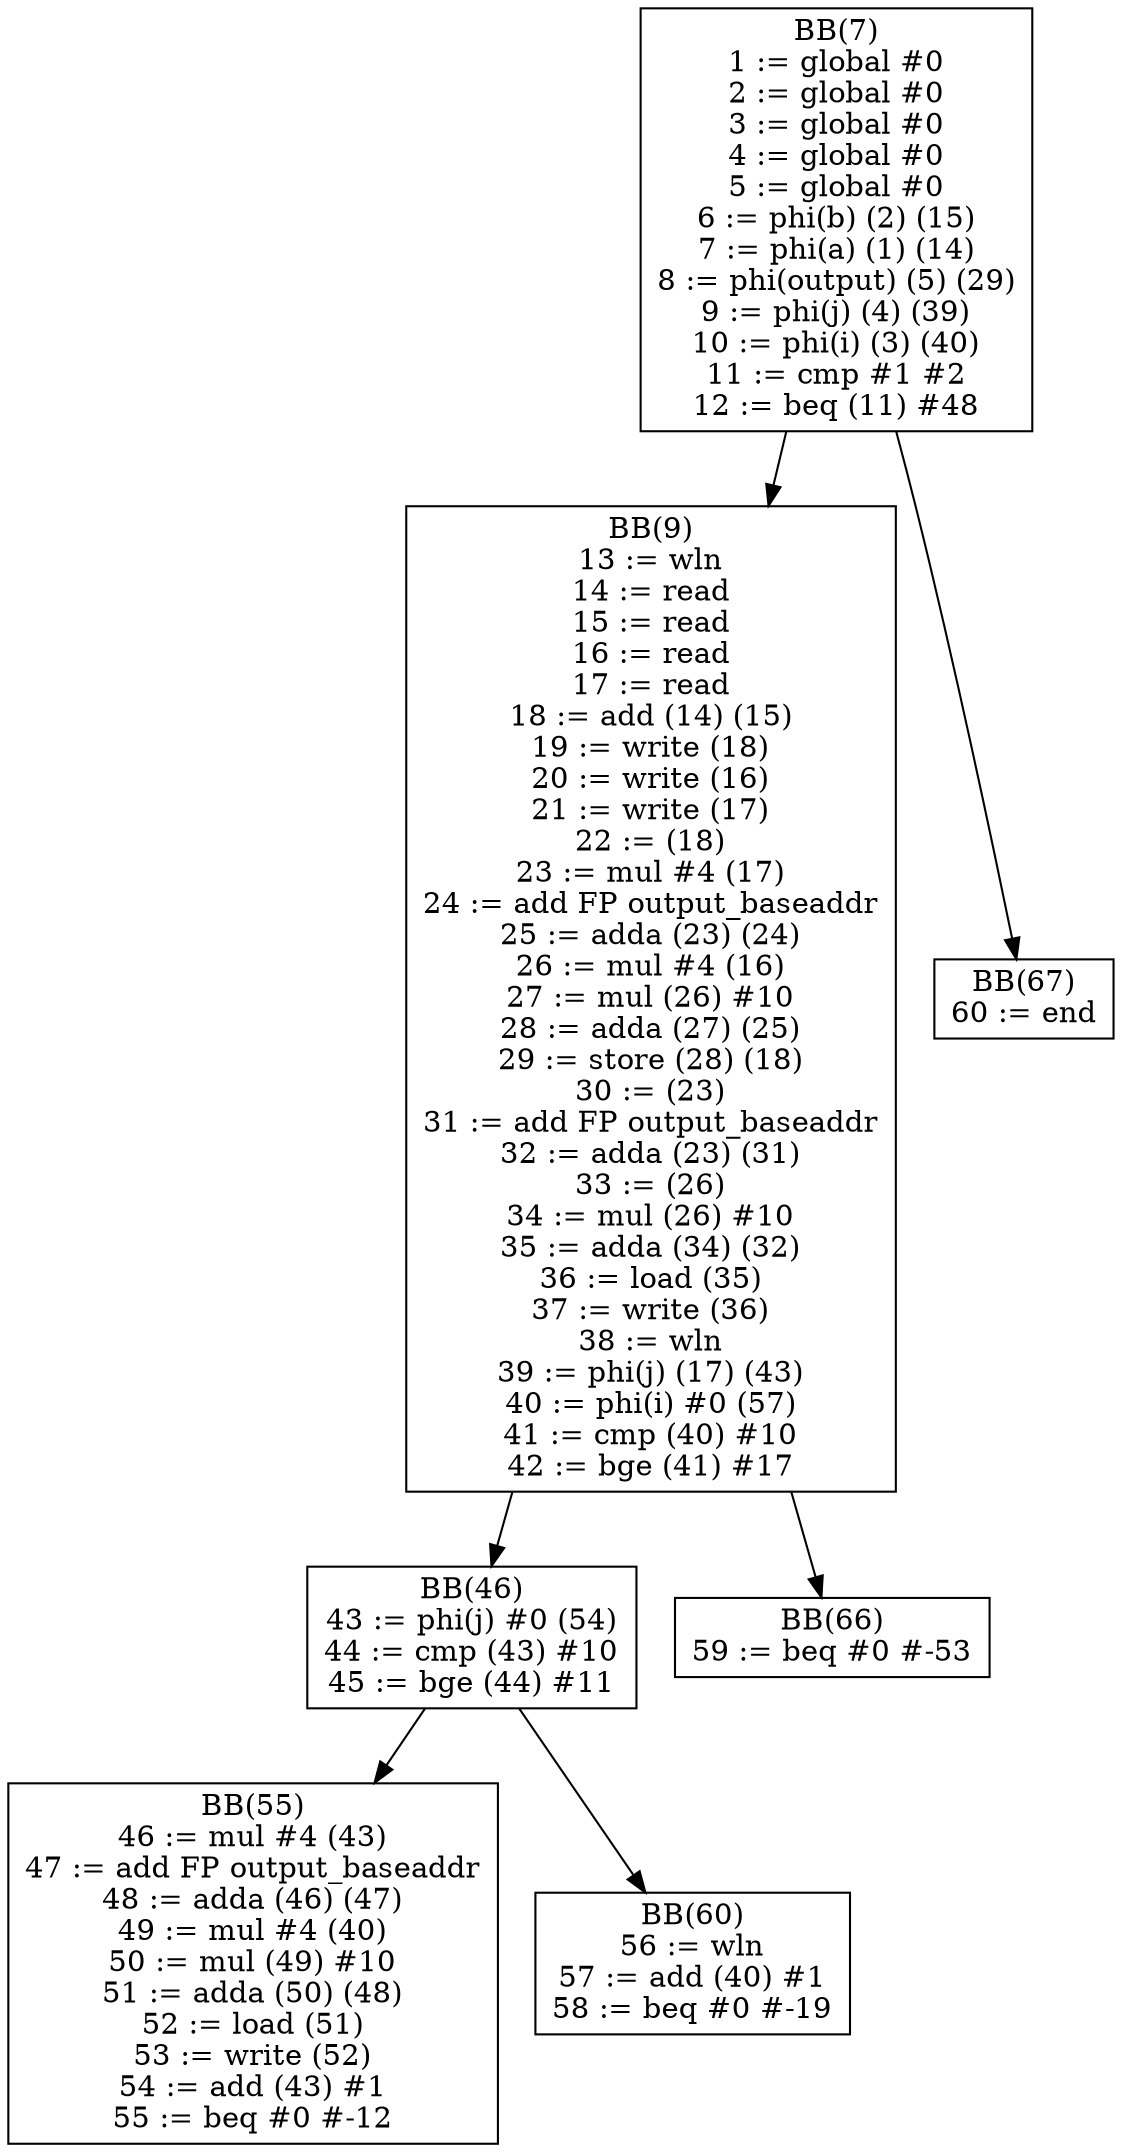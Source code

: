 digraph dom {
BB7[shape = box, label = "BB(7)\n" + "1 := global #0\n" + "2 := global #0\n" + "3 := global #0\n" + "4 := global #0\n" + "5 := global #0\n" + "6 := phi(b) (2) (15)\n" + "7 := phi(a) (1) (14)\n" + "8 := phi(output) (5) (29)\n" + "9 := phi(j) (4) (39)\n" + "10 := phi(i) (3) (40)\n" + "11 := cmp #1 #2\n" + "12 := beq (11) #48\n"];
BB9[shape = box, label = "BB(9)\n" + "13 := wln\n" + "14 := read\n" + "15 := read\n" + "16 := read\n" + "17 := read\n" + "18 := add (14) (15)\n" + "19 := write (18)\n" + "20 := write (16)\n" + "21 := write (17)\n" + "22 := (18)\n" + "23 := mul #4 (17)\n" + "24 := add FP output_baseaddr\n" + "25 := adda (23) (24)\n" + "26 := mul #4 (16)\n" + "27 := mul (26) #10\n" + "28 := adda (27) (25)\n" + "29 := store (28) (18)\n" + "30 := (23)\n" + "31 := add FP output_baseaddr\n" + "32 := adda (23) (31)\n" + "33 := (26)\n" + "34 := mul (26) #10\n" + "35 := adda (34) (32)\n" + "36 := load (35)\n" + "37 := write (36)\n" + "38 := wln\n" + "39 := phi(j) (17) (43)\n" + "40 := phi(i) #0 (57)\n" + "41 := cmp (40) #10\n" + "42 := bge (41) #17\n"];
BB67[shape = box, label = "BB(67)\n" + "60 := end\n"];
BB46[shape = box, label = "BB(46)\n" + "43 := phi(j) #0 (54)\n" + "44 := cmp (43) #10\n" + "45 := bge (44) #11\n"];
BB66[shape = box, label = "BB(66)\n" + "59 := beq #0 #-53\n"];
BB55[shape = box, label = "BB(55)\n" + "46 := mul #4 (43)\n" + "47 := add FP output_baseaddr\n" + "48 := adda (46) (47)\n" + "49 := mul #4 (40)\n" + "50 := mul (49) #10\n" + "51 := adda (50) (48)\n" + "52 := load (51)\n" + "53 := write (52)\n" + "54 := add (43) #1\n" + "55 := beq #0 #-12\n"];
BB60[shape = box, label = "BB(60)\n" + "56 := wln\n" + "57 := add (40) #1\n" + "58 := beq #0 #-19\n"];
BB7 -> BB9;
BB7 -> BB67;
BB9 -> BB46;
BB9 -> BB66;
BB46 -> BB55;
BB46 -> BB60;
}
